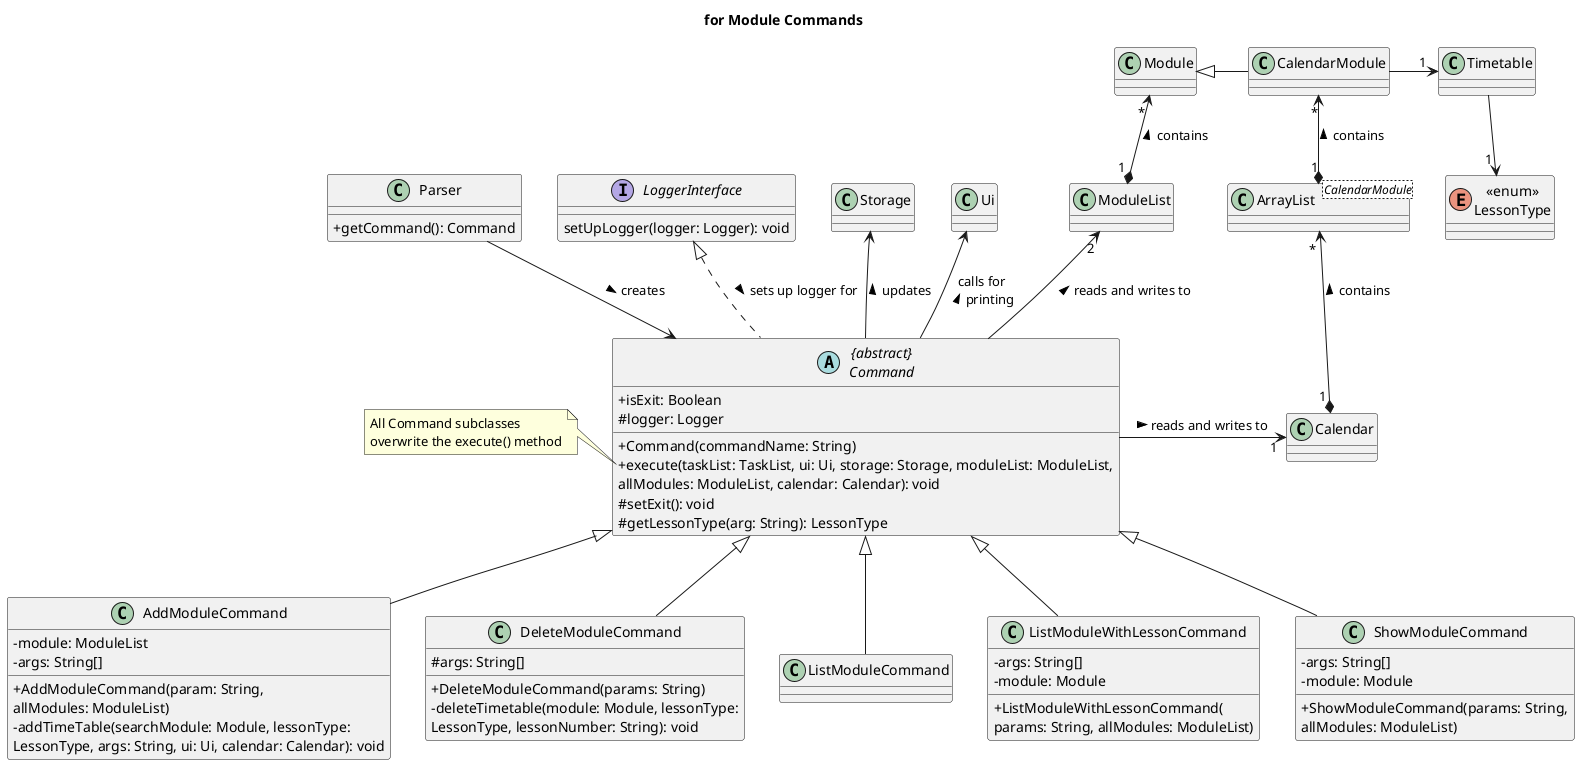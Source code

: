 @startuml
'https://plantuml.com/class-diagram
skinparam classAttributeIconSize 0

title for Module Commands

class Parser {
+ getCommand(): Command
}
Parser --> Command : creates >

abstract class "{abstract}\nCommand" as Command {
+ isExit: Boolean
# logger: Logger
+ Command(commandName: String)
+ execute(taskList: TaskList, ui: Ui, storage: Storage, moduleList: ModuleList,
allModules: ModuleList, calendar: Calendar): void
# setExit(): void
# getLessonType(arg: String): LessonType
}

interface LoggerInterface {
setUpLogger(logger: Logger): void
}

note left of Command::execute
    All Command subclasses
    overwrite the execute() method
end note
LoggerInterface <|.. Command : sets up logger for >

class AddModuleCommand {
- module: ModuleList
- args: String[]
+ AddModuleCommand(param: String,
allModules: ModuleList)
- addTimeTable(searchModule: Module, lessonType:
LessonType, args: String, ui: Ui, calendar: Calendar): void
}
Command <|-- AddModuleCommand

class DeleteModuleCommand{
# args: String[]
+ DeleteModuleCommand(params: String)
- deleteTimetable(module: Module, lessonType:
LessonType, lessonNumber: String): void
}
Command <|-- DeleteModuleCommand

class ListModuleCommand
Command <|-- ListModuleCommand

class ListModuleWithLessonCommand {
- args: String[]
- module: Module
+ ListModuleWithLessonCommand(
params: String, allModules: ModuleList)
}
Command <|-- ListModuleWithLessonCommand

class ShowModuleCommand {
- args: String[]
- module: Module
+ ShowModuleCommand(params: String,
allModules: ModuleList)
}
Command <|-- ShowModuleCommand
Storage <-- Command : updates <
Ui <-- Command : calls for \nprinting <

ModuleList "2" <-- Command : reads and writes to <
Module "     *" <--* "1 " ModuleList : contains <

Command -> "    1" Calendar : reads and writes to >
class "ArrayList<CalendarModule>" as ALModules
ALModules "         *" <--* "1 " Calendar : contains <
CalendarModule "*" <--* "1" ALModules : contains <

enum "<<enum>>\nLessonType" as LessonType
Module <|- CalendarModule
CalendarModule -> "1 " Timetable
Timetable --> "1 " LessonType

@enduml
